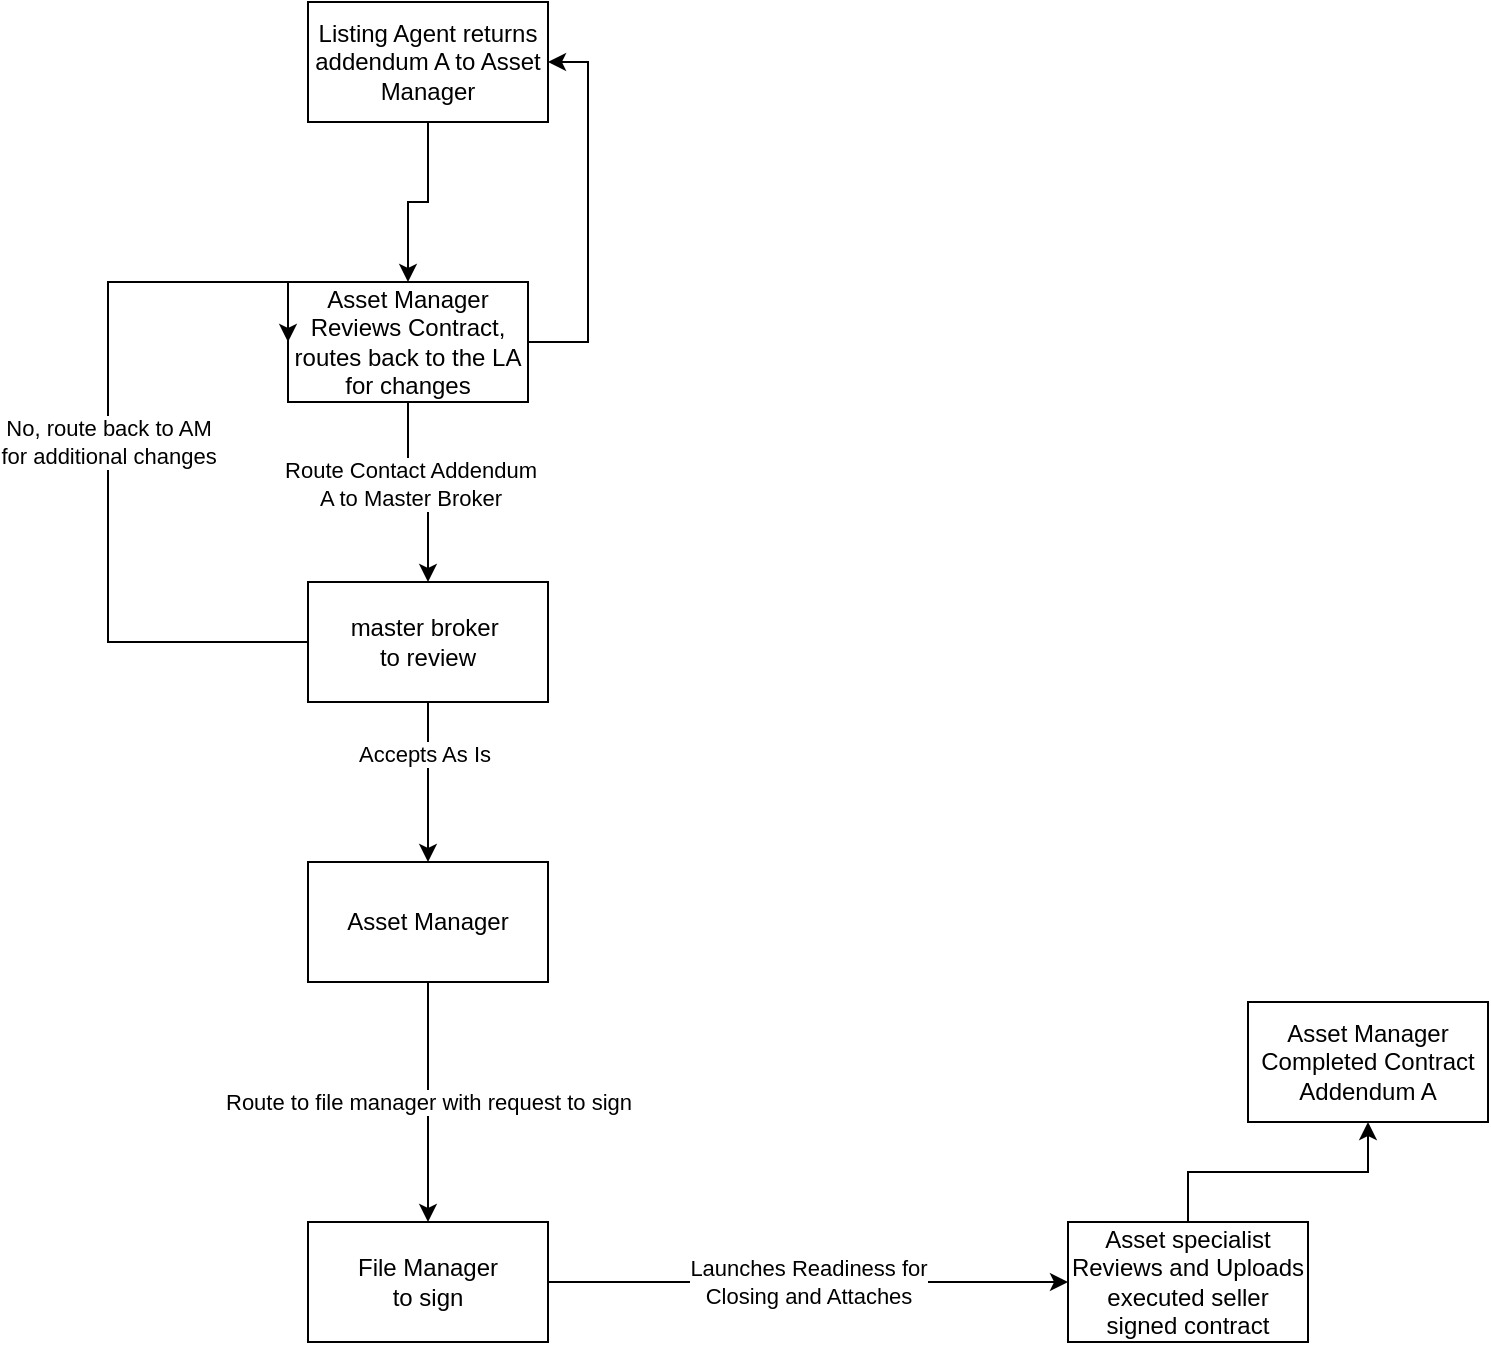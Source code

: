 <mxfile version="21.7.2" type="github">
  <diagram name="Page-1" id="58cdce13-f638-feb5-8d6f-7d28b1aa9fa0">
    <mxGraphModel dx="1392" dy="770" grid="1" gridSize="10" guides="1" tooltips="1" connect="1" arrows="1" fold="1" page="1" pageScale="1" pageWidth="1100" pageHeight="850" background="none" math="0" shadow="0">
      <root>
        <mxCell id="0" />
        <mxCell id="1" parent="0" />
        <mxCell id="uIobyUuvcLkEOKJ8yBRs-12" value="" style="edgeStyle=orthogonalEdgeStyle;rounded=0;orthogonalLoop=1;jettySize=auto;html=1;" edge="1" parent="1" source="uIobyUuvcLkEOKJ8yBRs-1" target="uIobyUuvcLkEOKJ8yBRs-11">
          <mxGeometry relative="1" as="geometry" />
        </mxCell>
        <mxCell id="uIobyUuvcLkEOKJ8yBRs-1" value="Listing Agent returns addendum A to Asset Manager" style="rounded=0;whiteSpace=wrap;html=1;" vertex="1" parent="1">
          <mxGeometry x="380" y="240" width="120" height="60" as="geometry" />
        </mxCell>
        <mxCell id="uIobyUuvcLkEOKJ8yBRs-7" value="" style="edgeStyle=orthogonalEdgeStyle;rounded=0;orthogonalLoop=1;jettySize=auto;html=1;" edge="1" parent="1" source="uIobyUuvcLkEOKJ8yBRs-2" target="uIobyUuvcLkEOKJ8yBRs-6">
          <mxGeometry relative="1" as="geometry" />
        </mxCell>
        <mxCell id="uIobyUuvcLkEOKJ8yBRs-8" value="Accepts As Is" style="edgeLabel;html=1;align=center;verticalAlign=middle;resizable=0;points=[];" vertex="1" connectable="0" parent="uIobyUuvcLkEOKJ8yBRs-7">
          <mxGeometry x="-0.365" y="-2" relative="1" as="geometry">
            <mxPoint as="offset" />
          </mxGeometry>
        </mxCell>
        <mxCell id="uIobyUuvcLkEOKJ8yBRs-2" value="master broker&amp;nbsp;&lt;br&gt;to review" style="rounded=0;whiteSpace=wrap;html=1;" vertex="1" parent="1">
          <mxGeometry x="380" y="530" width="120" height="60" as="geometry" />
        </mxCell>
        <mxCell id="uIobyUuvcLkEOKJ8yBRs-10" value="Route to file manager with request to sign" style="edgeStyle=orthogonalEdgeStyle;rounded=0;orthogonalLoop=1;jettySize=auto;html=1;" edge="1" parent="1" source="uIobyUuvcLkEOKJ8yBRs-6" target="uIobyUuvcLkEOKJ8yBRs-9">
          <mxGeometry relative="1" as="geometry" />
        </mxCell>
        <mxCell id="uIobyUuvcLkEOKJ8yBRs-6" value="Asset Manager" style="rounded=0;whiteSpace=wrap;html=1;" vertex="1" parent="1">
          <mxGeometry x="380" y="670" width="120" height="60" as="geometry" />
        </mxCell>
        <mxCell id="uIobyUuvcLkEOKJ8yBRs-21" value="Launches Readiness for &lt;br&gt;Closing and Attaches" style="edgeStyle=orthogonalEdgeStyle;rounded=0;orthogonalLoop=1;jettySize=auto;html=1;" edge="1" parent="1" source="uIobyUuvcLkEOKJ8yBRs-9" target="uIobyUuvcLkEOKJ8yBRs-20">
          <mxGeometry relative="1" as="geometry" />
        </mxCell>
        <mxCell id="uIobyUuvcLkEOKJ8yBRs-9" value="File Manager&lt;br&gt;to sign" style="rounded=0;whiteSpace=wrap;html=1;" vertex="1" parent="1">
          <mxGeometry x="380" y="850" width="120" height="60" as="geometry" />
        </mxCell>
        <mxCell id="uIobyUuvcLkEOKJ8yBRs-13" style="edgeStyle=orthogonalEdgeStyle;rounded=0;orthogonalLoop=1;jettySize=auto;html=1;entryX=1;entryY=0.5;entryDx=0;entryDy=0;exitX=1;exitY=0.5;exitDx=0;exitDy=0;" edge="1" parent="1" source="uIobyUuvcLkEOKJ8yBRs-11" target="uIobyUuvcLkEOKJ8yBRs-1">
          <mxGeometry relative="1" as="geometry" />
        </mxCell>
        <mxCell id="uIobyUuvcLkEOKJ8yBRs-14" style="edgeStyle=orthogonalEdgeStyle;rounded=0;orthogonalLoop=1;jettySize=auto;html=1;" edge="1" parent="1" source="uIobyUuvcLkEOKJ8yBRs-11" target="uIobyUuvcLkEOKJ8yBRs-2">
          <mxGeometry relative="1" as="geometry" />
        </mxCell>
        <mxCell id="uIobyUuvcLkEOKJ8yBRs-15" value="Route Contact Addendum &lt;br&gt;A to Master Broker" style="edgeLabel;html=1;align=center;verticalAlign=middle;resizable=0;points=[];" vertex="1" connectable="0" parent="uIobyUuvcLkEOKJ8yBRs-14">
          <mxGeometry x="-0.193" y="1" relative="1" as="geometry">
            <mxPoint as="offset" />
          </mxGeometry>
        </mxCell>
        <mxCell id="uIobyUuvcLkEOKJ8yBRs-11" value="Asset Manager Reviews Contract, routes back to the LA for changes" style="rounded=0;whiteSpace=wrap;html=1;" vertex="1" parent="1">
          <mxGeometry x="370" y="380" width="120" height="60" as="geometry" />
        </mxCell>
        <mxCell id="uIobyUuvcLkEOKJ8yBRs-18" value="No, route back to AM &lt;br&gt;for additional changes" style="edgeStyle=orthogonalEdgeStyle;rounded=0;orthogonalLoop=1;jettySize=auto;html=1;exitX=0;exitY=0.5;exitDx=0;exitDy=0;entryX=0;entryY=0.5;entryDx=0;entryDy=0;" edge="1" parent="1" source="uIobyUuvcLkEOKJ8yBRs-2" target="uIobyUuvcLkEOKJ8yBRs-11">
          <mxGeometry relative="1" as="geometry">
            <mxPoint x="290.0" y="520" as="sourcePoint" />
            <Array as="points">
              <mxPoint x="280" y="560" />
              <mxPoint x="280" y="380" />
            </Array>
          </mxGeometry>
        </mxCell>
        <mxCell id="uIobyUuvcLkEOKJ8yBRs-23" style="edgeStyle=orthogonalEdgeStyle;rounded=0;orthogonalLoop=1;jettySize=auto;html=1;" edge="1" parent="1" source="uIobyUuvcLkEOKJ8yBRs-20" target="uIobyUuvcLkEOKJ8yBRs-22">
          <mxGeometry relative="1" as="geometry" />
        </mxCell>
        <mxCell id="uIobyUuvcLkEOKJ8yBRs-20" value="Asset specialist&lt;br&gt;Reviews and Uploads executed seller signed contract" style="rounded=0;whiteSpace=wrap;html=1;" vertex="1" parent="1">
          <mxGeometry x="760" y="850" width="120" height="60" as="geometry" />
        </mxCell>
        <mxCell id="uIobyUuvcLkEOKJ8yBRs-22" value="Asset Manager Completed Contract Addendum A" style="rounded=0;whiteSpace=wrap;html=1;" vertex="1" parent="1">
          <mxGeometry x="850" y="740" width="120" height="60" as="geometry" />
        </mxCell>
      </root>
    </mxGraphModel>
  </diagram>
</mxfile>
